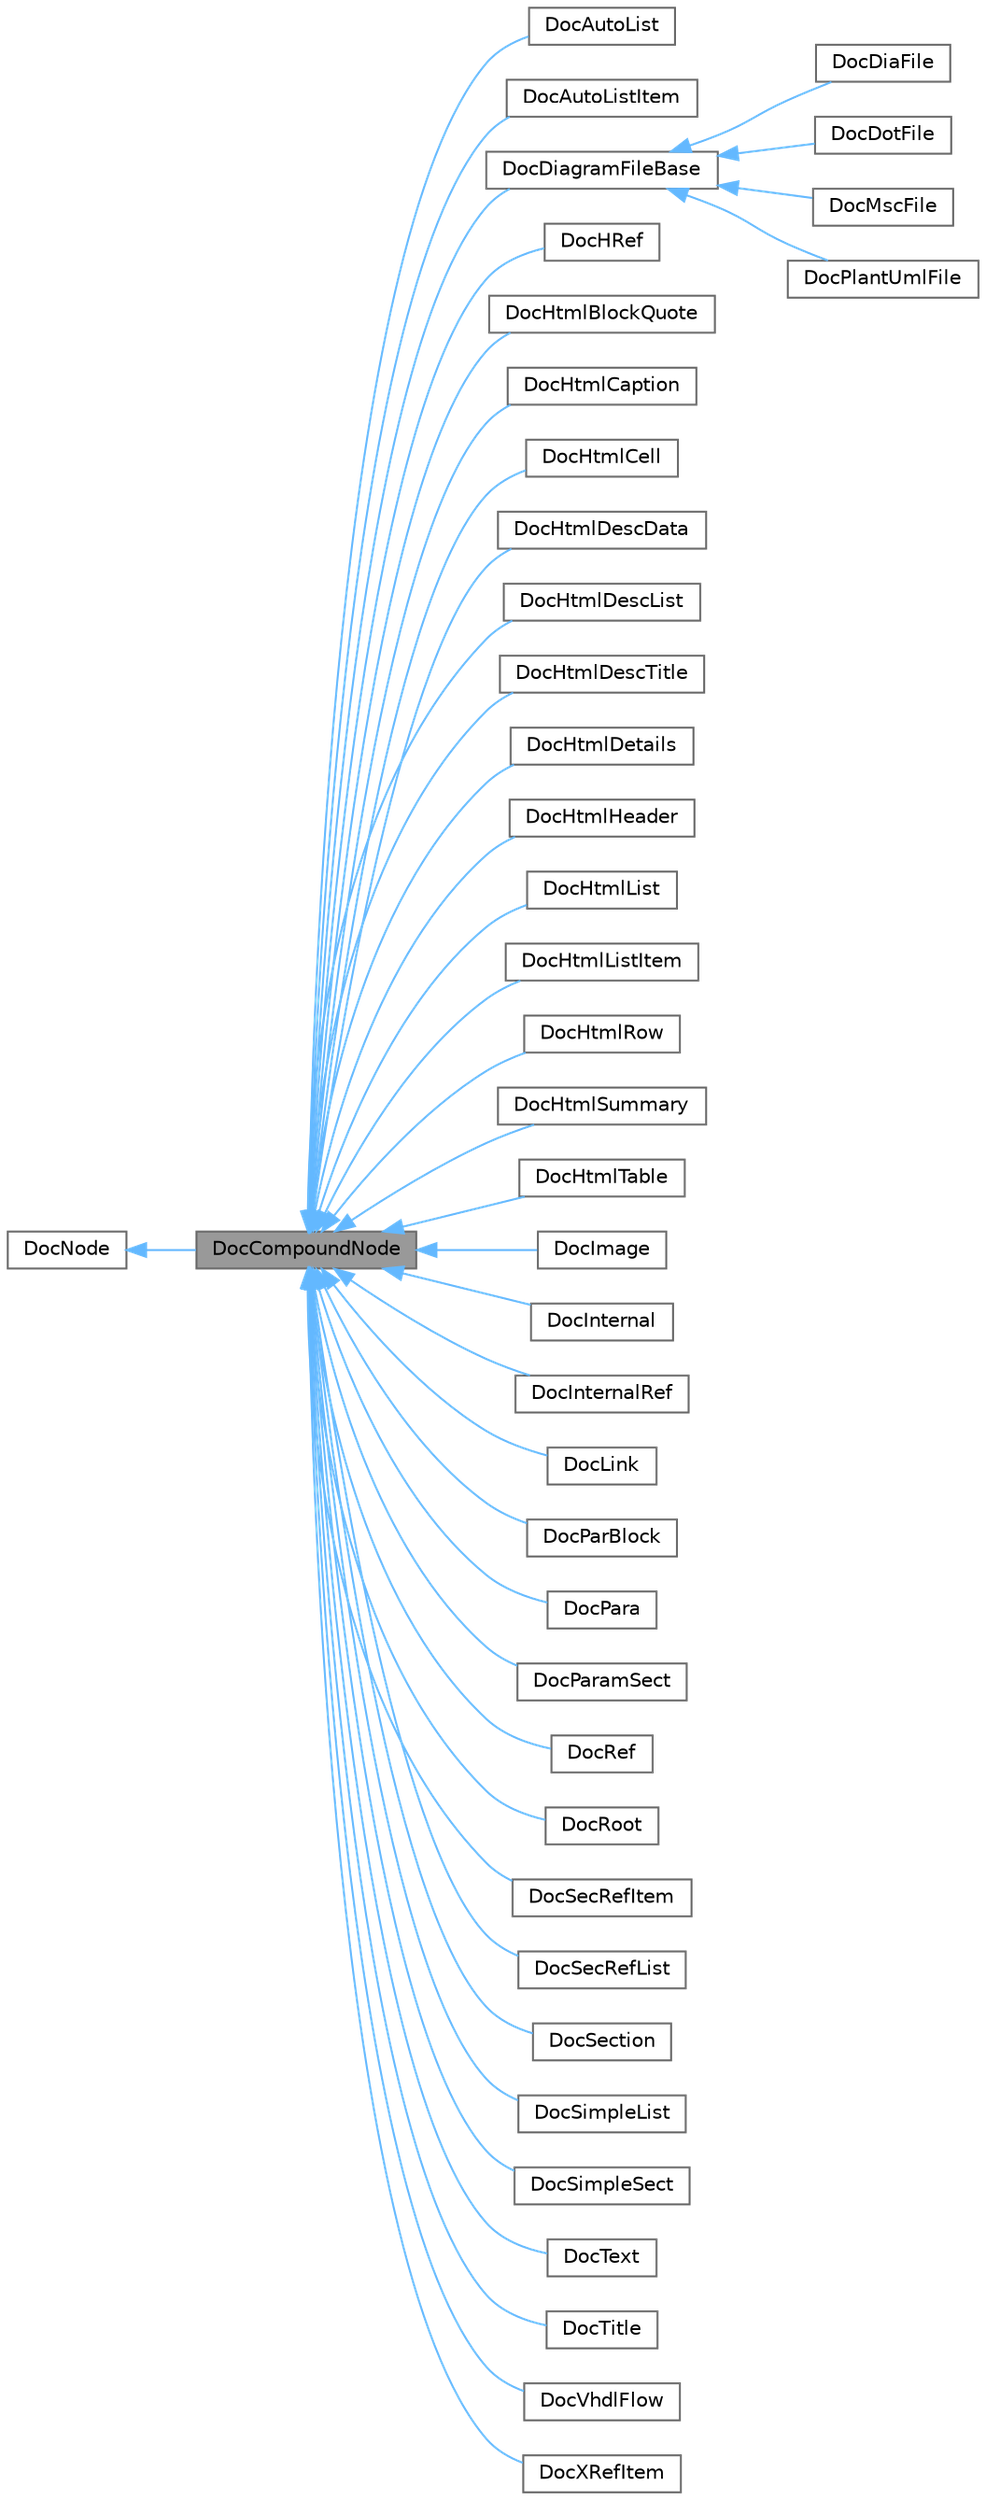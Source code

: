 digraph "DocCompoundNode"
{
 // INTERACTIVE_SVG=YES
 // LATEX_PDF_SIZE
  bgcolor="transparent";
  edge [fontname=Helvetica,fontsize=10,labelfontname=Helvetica,labelfontsize=10];
  node [fontname=Helvetica,fontsize=10,shape=box,height=0.2,width=0.4];
  rankdir="LR";
  Node1 [id="Node000001",label="DocCompoundNode",height=0.2,width=0.4,color="gray40", fillcolor="grey60", style="filled", fontcolor="black",tooltip="Base class for nodes with children."];
  Node2 -> Node1 [id="edge1_Node000001_Node000002",dir="back",color="steelblue1",style="solid",tooltip=" "];
  Node2 [id="Node000002",label="DocNode",height=0.2,width=0.4,color="gray40", fillcolor="white", style="filled",URL="$d9/d0e/class_doc_node.html",tooltip="Abstract node interface with type information."];
  Node1 -> Node3 [id="edge2_Node000001_Node000003",dir="back",color="steelblue1",style="solid",tooltip=" "];
  Node3 [id="Node000003",label="DocAutoList",height=0.2,width=0.4,color="gray40", fillcolor="white", style="filled",URL="$d1/d3f/class_doc_auto_list.html",tooltip="Node representing an auto List."];
  Node1 -> Node4 [id="edge3_Node000001_Node000004",dir="back",color="steelblue1",style="solid",tooltip=" "];
  Node4 [id="Node000004",label="DocAutoListItem",height=0.2,width=0.4,color="gray40", fillcolor="white", style="filled",URL="$d8/df9/class_doc_auto_list_item.html",tooltip="Node representing an item of a auto list."];
  Node1 -> Node5 [id="edge4_Node000001_Node000005",dir="back",color="steelblue1",style="solid",tooltip=" "];
  Node5 [id="Node000005",label="DocDiagramFileBase",height=0.2,width=0.4,color="gray40", fillcolor="white", style="filled",URL="$d3/d7c/class_doc_diagram_file_base.html",tooltip=" "];
  Node5 -> Node6 [id="edge5_Node000005_Node000006",dir="back",color="steelblue1",style="solid",tooltip=" "];
  Node6 [id="Node000006",label="DocDiaFile",height=0.2,width=0.4,color="gray40", fillcolor="white", style="filled",URL="$d6/ddb/class_doc_dia_file.html",tooltip="Node representing a dia file."];
  Node5 -> Node7 [id="edge6_Node000005_Node000007",dir="back",color="steelblue1",style="solid",tooltip=" "];
  Node7 [id="Node000007",label="DocDotFile",height=0.2,width=0.4,color="gray40", fillcolor="white", style="filled",URL="$df/d37/class_doc_dot_file.html",tooltip="Node representing a dot file."];
  Node5 -> Node8 [id="edge7_Node000005_Node000008",dir="back",color="steelblue1",style="solid",tooltip=" "];
  Node8 [id="Node000008",label="DocMscFile",height=0.2,width=0.4,color="gray40", fillcolor="white", style="filled",URL="$d3/d7d/class_doc_msc_file.html",tooltip="Node representing a msc file."];
  Node5 -> Node9 [id="edge8_Node000005_Node000009",dir="back",color="steelblue1",style="solid",tooltip=" "];
  Node9 [id="Node000009",label="DocPlantUmlFile",height=0.2,width=0.4,color="gray40", fillcolor="white", style="filled",URL="$dc/dac/class_doc_plant_uml_file.html",tooltip="Node representing a uml file."];
  Node1 -> Node10 [id="edge9_Node000001_Node000010",dir="back",color="steelblue1",style="solid",tooltip=" "];
  Node10 [id="Node000010",label="DocHRef",height=0.2,width=0.4,color="gray40", fillcolor="white", style="filled",URL="$d9/d10/class_doc_h_ref.html",tooltip="Node representing a Hypertext reference."];
  Node1 -> Node11 [id="edge10_Node000001_Node000011",dir="back",color="steelblue1",style="solid",tooltip=" "];
  Node11 [id="Node000011",label="DocHtmlBlockQuote",height=0.2,width=0.4,color="gray40", fillcolor="white", style="filled",URL="$d9/dd3/class_doc_html_block_quote.html",tooltip="Node representing an HTML blockquote."];
  Node1 -> Node12 [id="edge11_Node000001_Node000012",dir="back",color="steelblue1",style="solid",tooltip=" "];
  Node12 [id="Node000012",label="DocHtmlCaption",height=0.2,width=0.4,color="gray40", fillcolor="white", style="filled",URL="$d0/dc7/class_doc_html_caption.html",tooltip="Node representing a HTML table caption."];
  Node1 -> Node13 [id="edge12_Node000001_Node000013",dir="back",color="steelblue1",style="solid",tooltip=" "];
  Node13 [id="Node000013",label="DocHtmlCell",height=0.2,width=0.4,color="gray40", fillcolor="white", style="filled",URL="$d1/d56/class_doc_html_cell.html",tooltip="Node representing a HTML table cell."];
  Node1 -> Node14 [id="edge13_Node000001_Node000014",dir="back",color="steelblue1",style="solid",tooltip=" "];
  Node14 [id="Node000014",label="DocHtmlDescData",height=0.2,width=0.4,color="gray40", fillcolor="white", style="filled",URL="$dd/d88/class_doc_html_desc_data.html",tooltip="Node representing a HTML description data."];
  Node1 -> Node15 [id="edge14_Node000001_Node000015",dir="back",color="steelblue1",style="solid",tooltip=" "];
  Node15 [id="Node000015",label="DocHtmlDescList",height=0.2,width=0.4,color="gray40", fillcolor="white", style="filled",URL="$df/d6f/class_doc_html_desc_list.html",tooltip="Node representing a Html description list."];
  Node1 -> Node16 [id="edge15_Node000001_Node000016",dir="back",color="steelblue1",style="solid",tooltip=" "];
  Node16 [id="Node000016",label="DocHtmlDescTitle",height=0.2,width=0.4,color="gray40", fillcolor="white", style="filled",URL="$dd/dd1/class_doc_html_desc_title.html",tooltip="Node representing a Html description item."];
  Node1 -> Node17 [id="edge16_Node000001_Node000017",dir="back",color="steelblue1",style="solid",tooltip=" "];
  Node17 [id="Node000017",label="DocHtmlDetails",height=0.2,width=0.4,color="gray40", fillcolor="white", style="filled",URL="$dc/dcc/class_doc_html_details.html",tooltip="Node Html details."];
  Node1 -> Node18 [id="edge17_Node000001_Node000018",dir="back",color="steelblue1",style="solid",tooltip=" "];
  Node18 [id="Node000018",label="DocHtmlHeader",height=0.2,width=0.4,color="gray40", fillcolor="white", style="filled",URL="$df/d24/class_doc_html_header.html",tooltip="Node Html heading."];
  Node1 -> Node19 [id="edge18_Node000001_Node000019",dir="back",color="steelblue1",style="solid",tooltip=" "];
  Node19 [id="Node000019",label="DocHtmlList",height=0.2,width=0.4,color="gray40", fillcolor="white", style="filled",URL="$d5/d42/class_doc_html_list.html",tooltip="Node representing a Html list."];
  Node1 -> Node20 [id="edge19_Node000001_Node000020",dir="back",color="steelblue1",style="solid",tooltip=" "];
  Node20 [id="Node000020",label="DocHtmlListItem",height=0.2,width=0.4,color="gray40", fillcolor="white", style="filled",URL="$df/da8/class_doc_html_list_item.html",tooltip="Node representing a HTML list item."];
  Node1 -> Node21 [id="edge20_Node000001_Node000021",dir="back",color="steelblue1",style="solid",tooltip=" "];
  Node21 [id="Node000021",label="DocHtmlRow",height=0.2,width=0.4,color="gray40", fillcolor="white", style="filled",URL="$d3/d16/class_doc_html_row.html",tooltip="Node representing a HTML table row."];
  Node1 -> Node22 [id="edge21_Node000001_Node000022",dir="back",color="steelblue1",style="solid",tooltip=" "];
  Node22 [id="Node000022",label="DocHtmlSummary",height=0.2,width=0.4,color="gray40", fillcolor="white", style="filled",URL="$df/d20/class_doc_html_summary.html",tooltip="Node Html summary."];
  Node1 -> Node23 [id="edge22_Node000001_Node000023",dir="back",color="steelblue1",style="solid",tooltip=" "];
  Node23 [id="Node000023",label="DocHtmlTable",height=0.2,width=0.4,color="gray40", fillcolor="white", style="filled",URL="$de/d79/class_doc_html_table.html",tooltip="Node representing a HTML table."];
  Node1 -> Node24 [id="edge23_Node000001_Node000024",dir="back",color="steelblue1",style="solid",tooltip=" "];
  Node24 [id="Node000024",label="DocImage",height=0.2,width=0.4,color="gray40", fillcolor="white", style="filled",URL="$db/dc8/class_doc_image.html",tooltip="Node representing an image."];
  Node1 -> Node25 [id="edge24_Node000001_Node000025",dir="back",color="steelblue1",style="solid",tooltip=" "];
  Node25 [id="Node000025",label="DocInternal",height=0.2,width=0.4,color="gray40", fillcolor="white", style="filled",URL="$db/d6d/class_doc_internal.html",tooltip="Node representing an internal section of documentation."];
  Node1 -> Node26 [id="edge25_Node000001_Node000026",dir="back",color="steelblue1",style="solid",tooltip=" "];
  Node26 [id="Node000026",label="DocInternalRef",height=0.2,width=0.4,color="gray40", fillcolor="white", style="filled",URL="$da/da2/class_doc_internal_ref.html",tooltip="Node representing an internal reference to some item."];
  Node1 -> Node27 [id="edge26_Node000001_Node000027",dir="back",color="steelblue1",style="solid",tooltip=" "];
  Node27 [id="Node000027",label="DocLink",height=0.2,width=0.4,color="gray40", fillcolor="white", style="filled",URL="$d5/dd3/class_doc_link.html",tooltip="Node representing a link to some item."];
  Node1 -> Node28 [id="edge27_Node000001_Node000028",dir="back",color="steelblue1",style="solid",tooltip=" "];
  Node28 [id="Node000028",label="DocParBlock",height=0.2,width=0.4,color="gray40", fillcolor="white", style="filled",URL="$d9/dd2/class_doc_par_block.html",tooltip="Node representing an block of paragraphs."];
  Node1 -> Node29 [id="edge28_Node000001_Node000029",dir="back",color="steelblue1",style="solid",tooltip=" "];
  Node29 [id="Node000029",label="DocPara",height=0.2,width=0.4,color="gray40", fillcolor="white", style="filled",URL="$d3/d01/class_doc_para.html",tooltip="Node representing a paragraph in the documentation tree."];
  Node1 -> Node30 [id="edge29_Node000001_Node000030",dir="back",color="steelblue1",style="solid",tooltip=" "];
  Node30 [id="Node000030",label="DocParamSect",height=0.2,width=0.4,color="gray40", fillcolor="white", style="filled",URL="$d1/d01/class_doc_param_sect.html",tooltip="Node representing a parameter section."];
  Node1 -> Node31 [id="edge30_Node000001_Node000031",dir="back",color="steelblue1",style="solid",tooltip=" "];
  Node31 [id="Node000031",label="DocRef",height=0.2,width=0.4,color="gray40", fillcolor="white", style="filled",URL="$d5/d68/class_doc_ref.html",tooltip="Node representing a reference to some item."];
  Node1 -> Node32 [id="edge31_Node000001_Node000032",dir="back",color="steelblue1",style="solid",tooltip=" "];
  Node32 [id="Node000032",label="DocRoot",height=0.2,width=0.4,color="gray40", fillcolor="white", style="filled",URL="$d8/ddb/class_doc_root.html",tooltip="Root node of documentation tree."];
  Node1 -> Node33 [id="edge32_Node000001_Node000033",dir="back",color="steelblue1",style="solid",tooltip=" "];
  Node33 [id="Node000033",label="DocSecRefItem",height=0.2,width=0.4,color="gray40", fillcolor="white", style="filled",URL="$de/d87/class_doc_sec_ref_item.html",tooltip="Node representing a reference to a section."];
  Node1 -> Node34 [id="edge33_Node000001_Node000034",dir="back",color="steelblue1",style="solid",tooltip=" "];
  Node34 [id="Node000034",label="DocSecRefList",height=0.2,width=0.4,color="gray40", fillcolor="white", style="filled",URL="$d3/ddb/class_doc_sec_ref_list.html",tooltip="Node representing a list of section references."];
  Node1 -> Node35 [id="edge34_Node000001_Node000035",dir="back",color="steelblue1",style="solid",tooltip=" "];
  Node35 [id="Node000035",label="DocSection",height=0.2,width=0.4,color="gray40", fillcolor="white", style="filled",URL="$d2/da3/class_doc_section.html",tooltip="Node representing a normal section."];
  Node1 -> Node36 [id="edge35_Node000001_Node000036",dir="back",color="steelblue1",style="solid",tooltip=" "];
  Node36 [id="Node000036",label="DocSimpleList",height=0.2,width=0.4,color="gray40", fillcolor="white", style="filled",URL="$dc/de6/class_doc_simple_list.html",tooltip="Node representing a simple list."];
  Node1 -> Node37 [id="edge36_Node000001_Node000037",dir="back",color="steelblue1",style="solid",tooltip=" "];
  Node37 [id="Node000037",label="DocSimpleSect",height=0.2,width=0.4,color="gray40", fillcolor="white", style="filled",URL="$de/d65/class_doc_simple_sect.html",tooltip="Node representing a simple section."];
  Node1 -> Node38 [id="edge37_Node000001_Node000038",dir="back",color="steelblue1",style="solid",tooltip=" "];
  Node38 [id="Node000038",label="DocText",height=0.2,width=0.4,color="gray40", fillcolor="white", style="filled",URL="$d0/d87/class_doc_text.html",tooltip="Root node of a text fragment."];
  Node1 -> Node39 [id="edge38_Node000001_Node000039",dir="back",color="steelblue1",style="solid",tooltip=" "];
  Node39 [id="Node000039",label="DocTitle",height=0.2,width=0.4,color="gray40", fillcolor="white", style="filled",URL="$d3/d1c/class_doc_title.html",tooltip="Node representing a simple section title."];
  Node1 -> Node40 [id="edge39_Node000001_Node000040",dir="back",color="steelblue1",style="solid",tooltip=" "];
  Node40 [id="Node000040",label="DocVhdlFlow",height=0.2,width=0.4,color="gray40", fillcolor="white", style="filled",URL="$d0/d89/class_doc_vhdl_flow.html",tooltip="Node representing a VHDL flow chart."];
  Node1 -> Node41 [id="edge40_Node000001_Node000041",dir="back",color="steelblue1",style="solid",tooltip=" "];
  Node41 [id="Node000041",label="DocXRefItem",height=0.2,width=0.4,color="gray40", fillcolor="white", style="filled",URL="$d0/d90/class_doc_x_ref_item.html",tooltip="Node representing an item of a cross-referenced list."];
}

